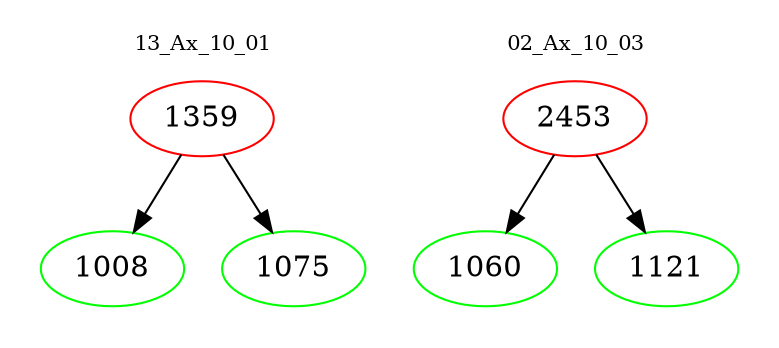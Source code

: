 digraph{
subgraph cluster_0 {
color = white
label = "13_Ax_10_01";
fontsize=10;
T0_1359 [label="1359", color="red"]
T0_1359 -> T0_1008 [color="black"]
T0_1008 [label="1008", color="green"]
T0_1359 -> T0_1075 [color="black"]
T0_1075 [label="1075", color="green"]
}
subgraph cluster_1 {
color = white
label = "02_Ax_10_03";
fontsize=10;
T1_2453 [label="2453", color="red"]
T1_2453 -> T1_1060 [color="black"]
T1_1060 [label="1060", color="green"]
T1_2453 -> T1_1121 [color="black"]
T1_1121 [label="1121", color="green"]
}
}
